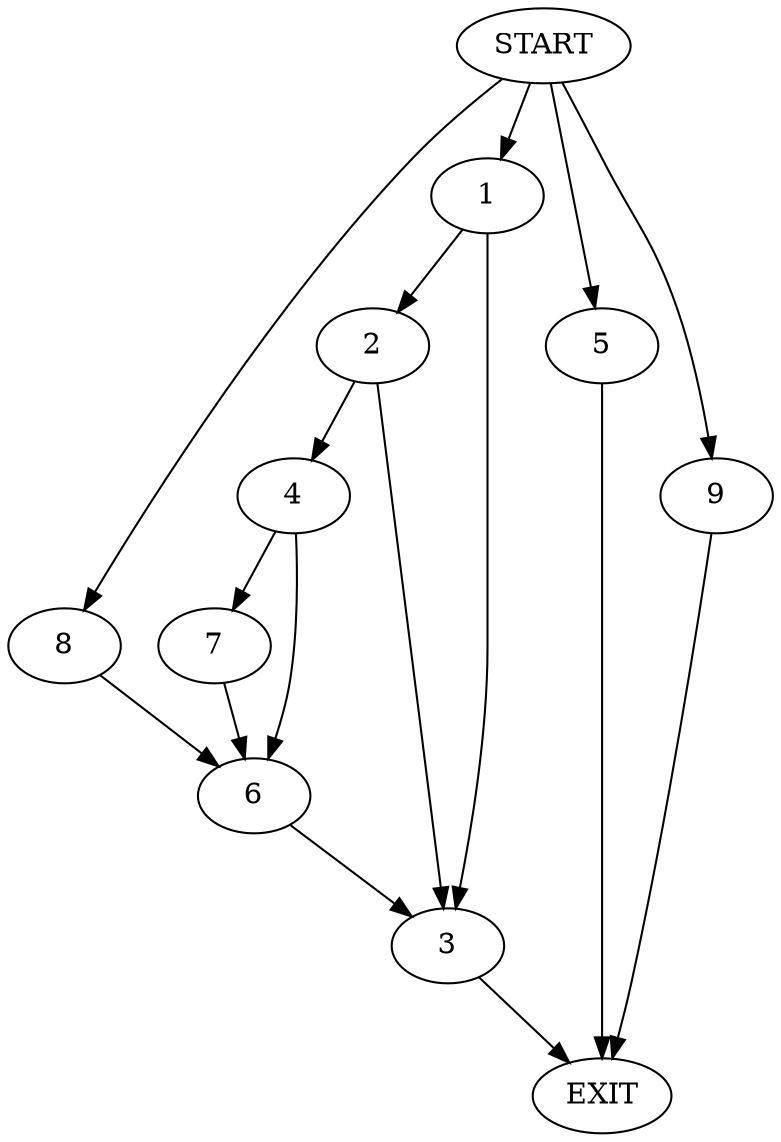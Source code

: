 digraph {
0 [label="START"]
10 [label="EXIT"]
0 -> 1
1 -> 2
1 -> 3
2 -> 4
2 -> 3
3 -> 10
0 -> 5
5 -> 10
4 -> 6
4 -> 7
6 -> 3
7 -> 6
0 -> 8
8 -> 6
0 -> 9
9 -> 10
}
